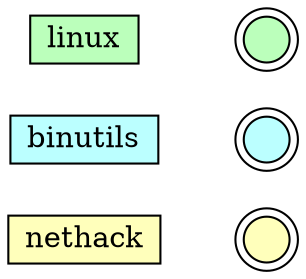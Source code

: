 digraph g {
	rankdir=LR;
	node [width=0.3 height=0.3 shape=circle style=filled label=""];

	{ node [fillcolor="#ffffbb"]
		c7;
		c [label="nethack" shape=rectangle];
		c7 [peripheries=2];
	};
	c -> c7 [style=invis];

	{ node [fillcolor="#bbffff"]
		b5;
		b [label="binutils" shape=rectangle];
		b5 [peripheries=2];
	};
	b -> b5 [style=invis];

	{ node [fillcolor="#bbffbb"]
		a3;
		a [label="linux" shape=rectangle];
		a3 [peripheries=2];
	};
	a -> a3 [style=invis];
}
